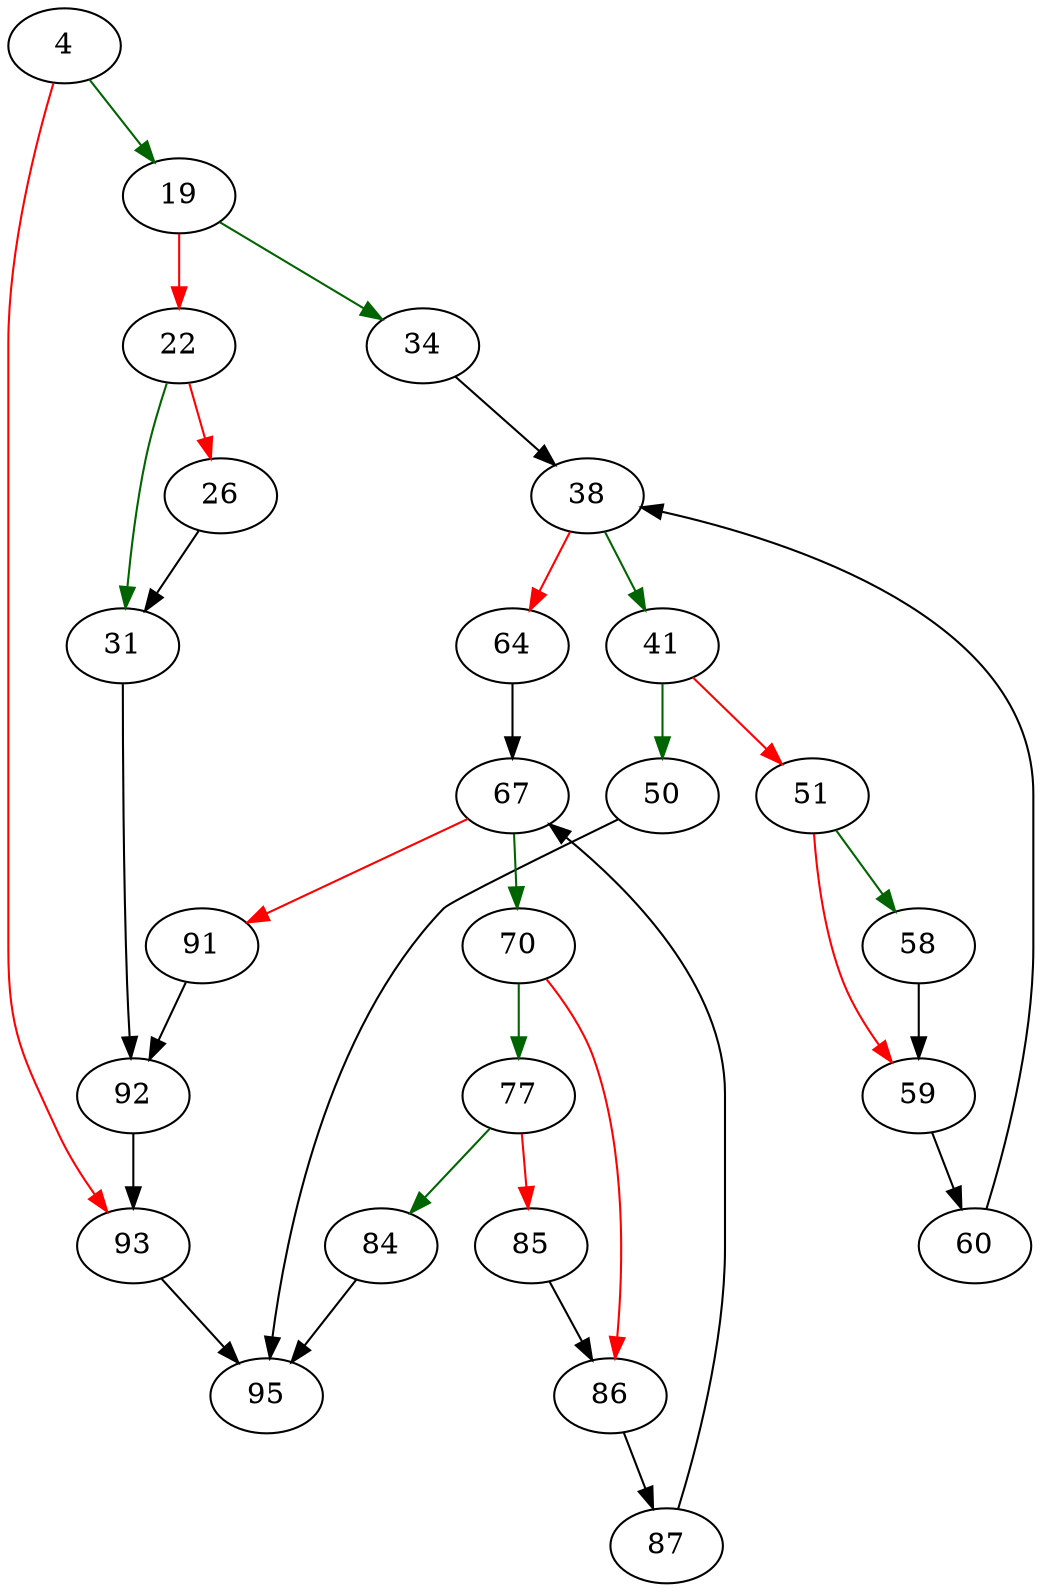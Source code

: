 strict digraph "sqlite3FkRequired" {
	// Node definitions.
	4 [entry=true];
	19;
	93;
	34;
	22;
	31;
	26;
	92;
	38;
	41;
	64;
	50;
	51;
	95;
	58;
	59;
	60;
	67;
	70;
	91;
	77;
	86;
	84;
	85;
	87;

	// Edge definitions.
	4 -> 19 [
		color=darkgreen
		cond=true
	];
	4 -> 93 [
		color=red
		cond=false
	];
	19 -> 34 [
		color=darkgreen
		cond=true
	];
	19 -> 22 [
		color=red
		cond=false
	];
	93 -> 95;
	34 -> 38;
	22 -> 31 [
		color=darkgreen
		cond=true
	];
	22 -> 26 [
		color=red
		cond=false
	];
	31 -> 92;
	26 -> 31;
	92 -> 93;
	38 -> 41 [
		color=darkgreen
		cond=true
	];
	38 -> 64 [
		color=red
		cond=false
	];
	41 -> 50 [
		color=darkgreen
		cond=true
	];
	41 -> 51 [
		color=red
		cond=false
	];
	64 -> 67;
	50 -> 95;
	51 -> 58 [
		color=darkgreen
		cond=true
	];
	51 -> 59 [
		color=red
		cond=false
	];
	58 -> 59;
	59 -> 60;
	60 -> 38;
	67 -> 70 [
		color=darkgreen
		cond=true
	];
	67 -> 91 [
		color=red
		cond=false
	];
	70 -> 77 [
		color=darkgreen
		cond=true
	];
	70 -> 86 [
		color=red
		cond=false
	];
	91 -> 92;
	77 -> 84 [
		color=darkgreen
		cond=true
	];
	77 -> 85 [
		color=red
		cond=false
	];
	86 -> 87;
	84 -> 95;
	85 -> 86;
	87 -> 67;
}